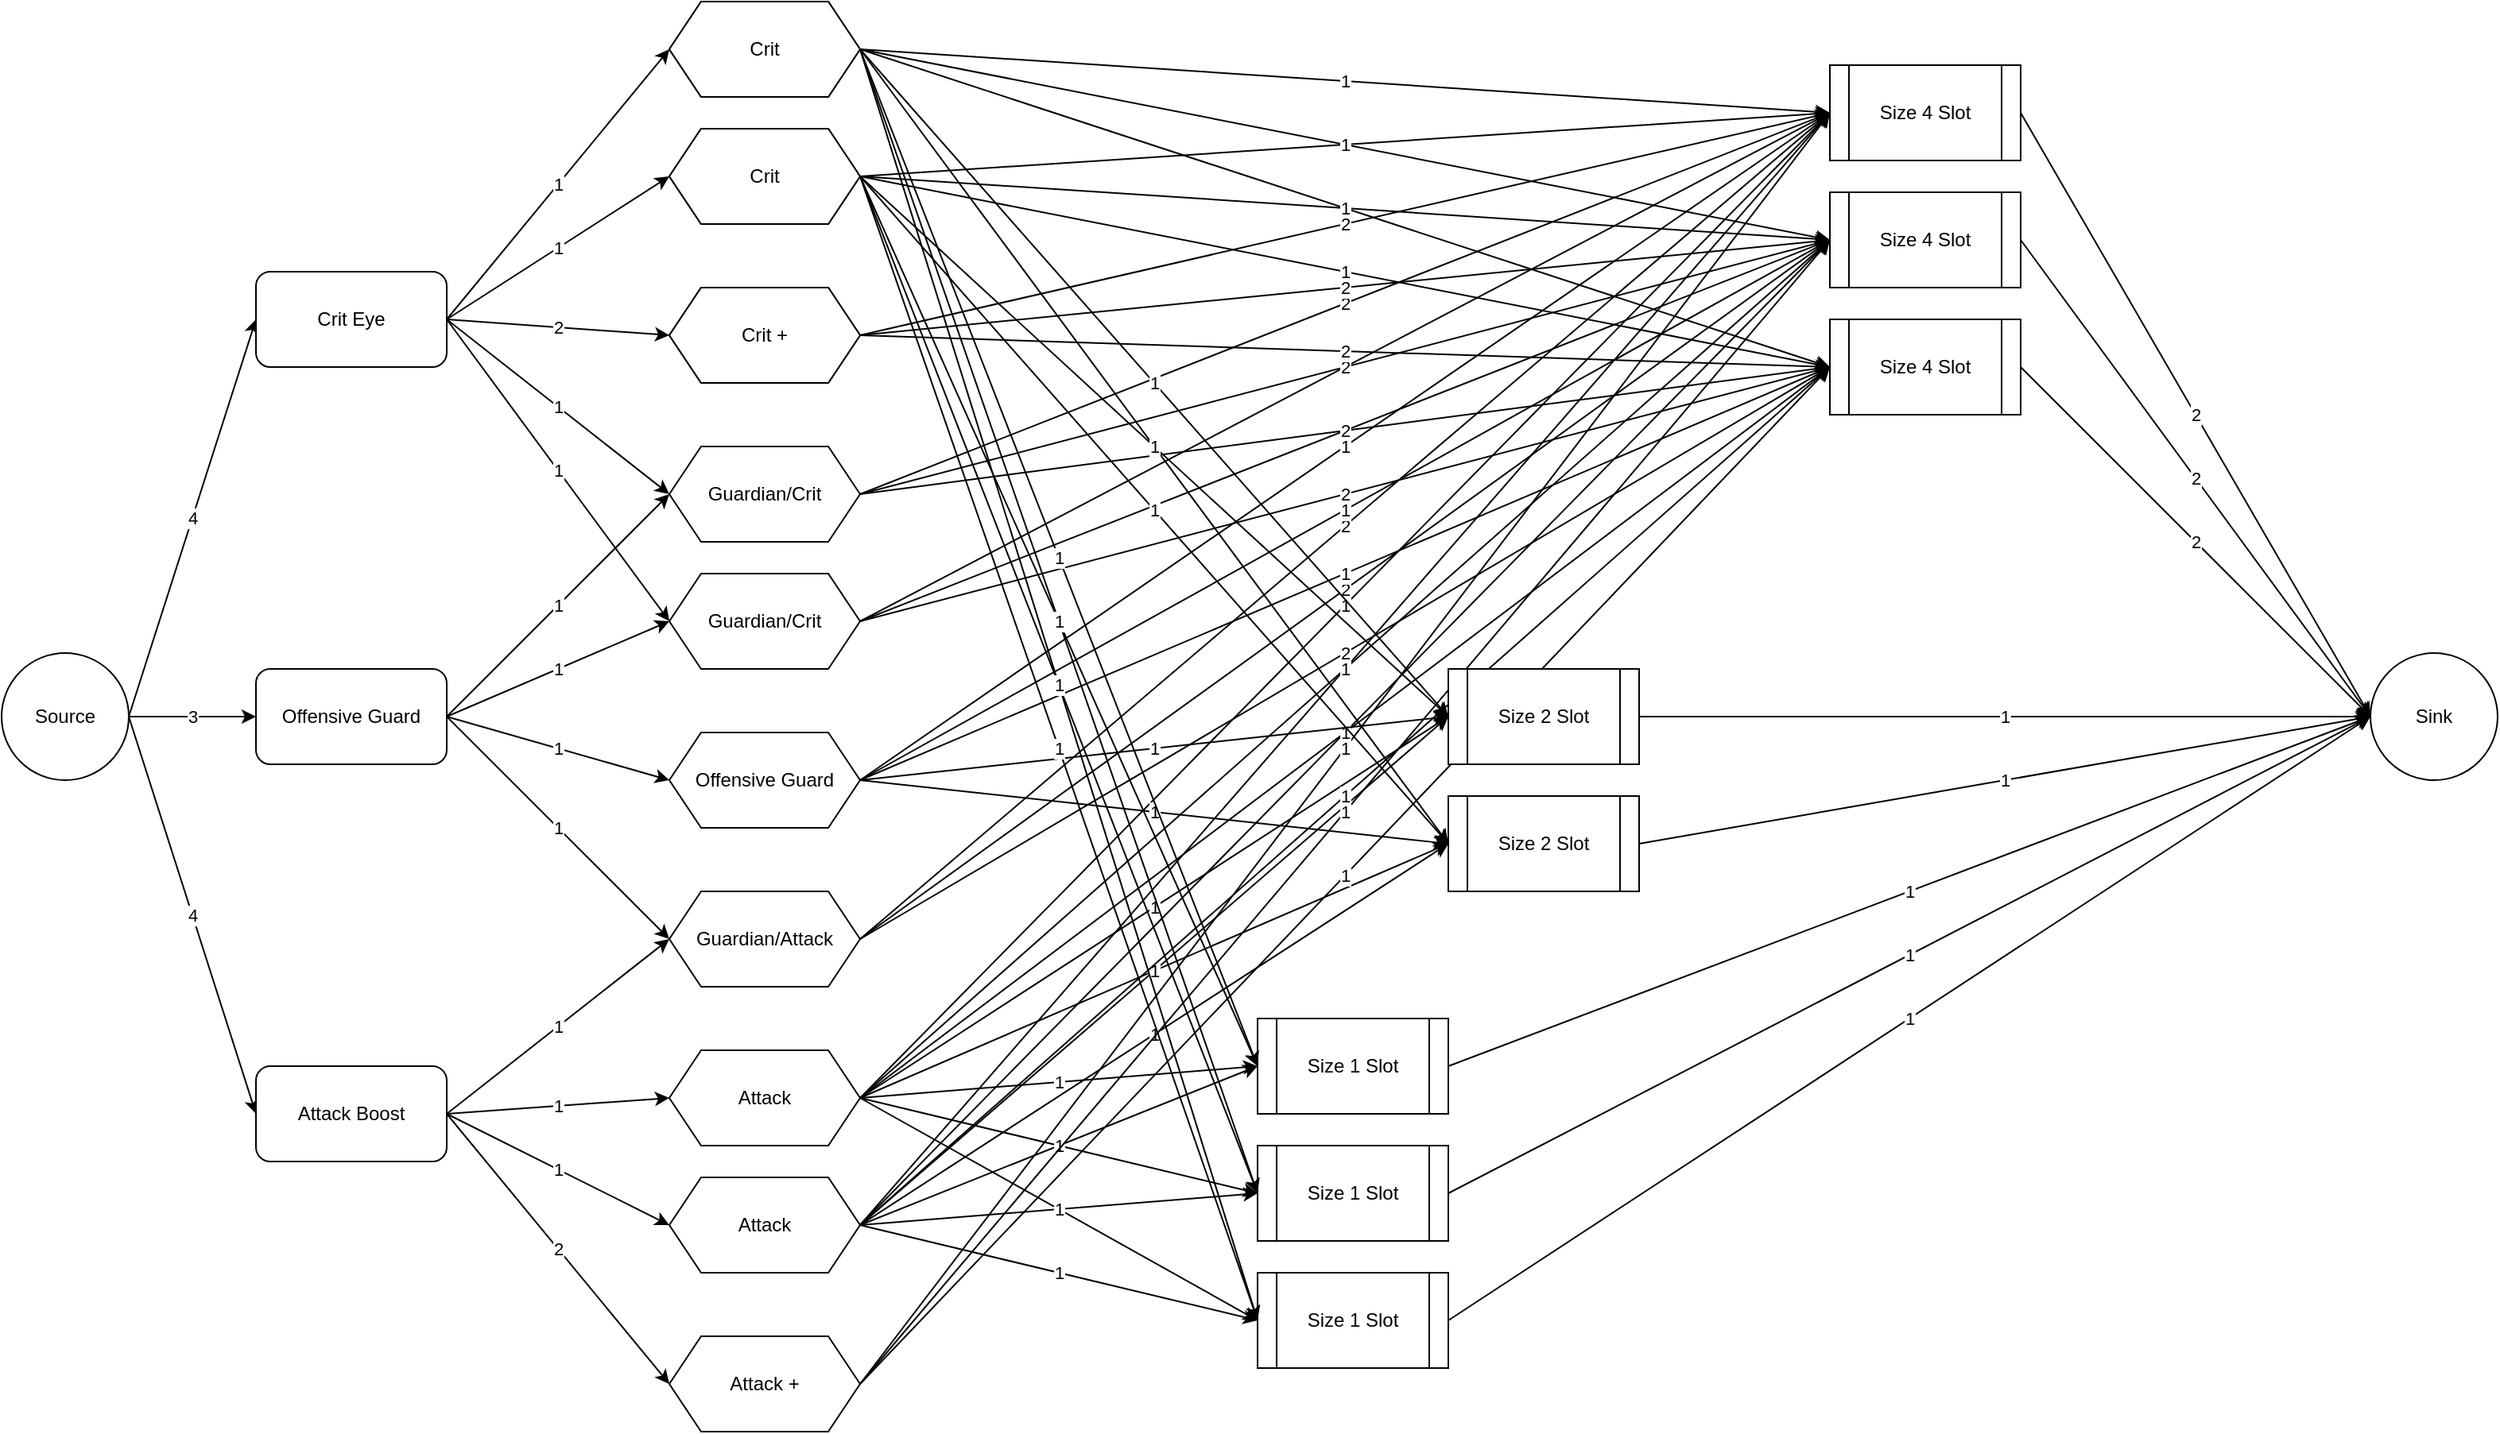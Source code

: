 <mxfile>
    <diagram id="NikWlxbI7AmODVCCGYXT" name="Page-1">
        <mxGraphModel dx="1737" dy="1113" grid="1" gridSize="10" guides="1" tooltips="1" connect="1" arrows="1" fold="1" page="1" pageScale="1" pageWidth="850" pageHeight="1100" math="0" shadow="0">
            <root>
                <mxCell id="0"/>
                <mxCell id="1" parent="0"/>
                <mxCell id="11" value="4" style="edgeStyle=none;html=1;exitX=1;exitY=0.5;exitDx=0;exitDy=0;entryX=0;entryY=0.5;entryDx=0;entryDy=0;" parent="1" source="2" target="5" edge="1">
                    <mxGeometry relative="1" as="geometry"/>
                </mxCell>
                <mxCell id="12" value="4" style="edgeStyle=none;html=1;exitX=1;exitY=0.5;exitDx=0;exitDy=0;entryX=0;entryY=0.5;entryDx=0;entryDy=0;" parent="1" source="2" target="4" edge="1">
                    <mxGeometry relative="1" as="geometry"/>
                </mxCell>
                <mxCell id="13" value="3" style="edgeStyle=none;html=1;exitX=1;exitY=0.5;exitDx=0;exitDy=0;entryX=0;entryY=0.5;entryDx=0;entryDy=0;" parent="1" source="2" target="8" edge="1">
                    <mxGeometry relative="1" as="geometry"/>
                </mxCell>
                <mxCell id="2" value="Source" style="ellipse;whiteSpace=wrap;html=1;aspect=fixed;" parent="1" vertex="1">
                    <mxGeometry x="330" y="700" width="80" height="80" as="geometry"/>
                </mxCell>
                <mxCell id="43" value="1" style="edgeStyle=none;html=1;exitX=1;exitY=0.5;exitDx=0;exitDy=0;entryX=0;entryY=0.5;entryDx=0;entryDy=0;" parent="1" source="4" target="17" edge="1">
                    <mxGeometry relative="1" as="geometry"/>
                </mxCell>
                <mxCell id="46" value="1" style="edgeStyle=none;html=1;exitX=1;exitY=0.5;exitDx=0;exitDy=0;entryX=0;entryY=0.5;entryDx=0;entryDy=0;" parent="1" source="4" target="25" edge="1">
                    <mxGeometry relative="1" as="geometry"/>
                </mxCell>
                <mxCell id="47" value="1" style="edgeStyle=none;html=1;exitX=1;exitY=0.5;exitDx=0;exitDy=0;entryX=0;entryY=0.5;entryDx=0;entryDy=0;" parent="1" source="4" target="27" edge="1">
                    <mxGeometry relative="1" as="geometry"/>
                </mxCell>
                <mxCell id="49" value="2" style="edgeStyle=none;html=1;exitX=1;exitY=0.5;exitDx=0;exitDy=0;entryX=0;entryY=0.5;entryDx=0;entryDy=0;" parent="1" source="4" target="29" edge="1">
                    <mxGeometry relative="1" as="geometry"/>
                </mxCell>
                <mxCell id="4" value="Attack Boost" style="rounded=1;whiteSpace=wrap;html=1;" parent="1" vertex="1">
                    <mxGeometry x="490" y="960" width="120" height="60" as="geometry"/>
                </mxCell>
                <mxCell id="35" value="1" style="edgeStyle=none;html=1;exitX=1;exitY=0.5;exitDx=0;exitDy=0;entryX=0;entryY=0.5;entryDx=0;entryDy=0;" parent="1" source="5" target="18" edge="1">
                    <mxGeometry relative="1" as="geometry"/>
                </mxCell>
                <mxCell id="36" value="1" style="edgeStyle=none;html=1;exitX=1;exitY=0.5;exitDx=0;exitDy=0;entryX=0;entryY=0.5;entryDx=0;entryDy=0;" parent="1" source="5" target="19" edge="1">
                    <mxGeometry relative="1" as="geometry"/>
                </mxCell>
                <mxCell id="38" value="1" style="edgeStyle=none;html=1;exitX=1;exitY=0.5;exitDx=0;exitDy=0;entryX=0;entryY=0.5;entryDx=0;entryDy=0;" parent="1" source="5" target="21" edge="1">
                    <mxGeometry relative="1" as="geometry"/>
                </mxCell>
                <mxCell id="39" value="1" style="edgeStyle=none;html=1;exitX=1;exitY=0.5;exitDx=0;exitDy=0;entryX=0;entryY=0.5;entryDx=0;entryDy=0;" parent="1" source="5" target="22" edge="1">
                    <mxGeometry relative="1" as="geometry"/>
                </mxCell>
                <mxCell id="40" value="2" style="edgeStyle=none;html=1;exitX=1;exitY=0.5;exitDx=0;exitDy=0;entryX=0;entryY=0.5;entryDx=0;entryDy=0;" parent="1" source="5" target="23" edge="1">
                    <mxGeometry relative="1" as="geometry"/>
                </mxCell>
                <mxCell id="5" value="Crit Eye" style="rounded=1;whiteSpace=wrap;html=1;" parent="1" vertex="1">
                    <mxGeometry x="490" y="460" width="120" height="60" as="geometry"/>
                </mxCell>
                <mxCell id="50" value="1" style="edgeStyle=none;html=1;exitX=1;exitY=0.5;exitDx=0;exitDy=0;entryX=0;entryY=0.5;entryDx=0;entryDy=0;" parent="1" source="8" target="30" edge="1">
                    <mxGeometry relative="1" as="geometry"/>
                </mxCell>
                <mxCell id="56" value="1" style="edgeStyle=none;html=1;exitX=1;exitY=0.5;exitDx=0;exitDy=0;entryX=0;entryY=0.5;entryDx=0;entryDy=0;" parent="1" source="8" target="18" edge="1">
                    <mxGeometry relative="1" as="geometry"/>
                </mxCell>
                <mxCell id="57" value="1" style="edgeStyle=none;html=1;exitX=1;exitY=0.5;exitDx=0;exitDy=0;entryX=0;entryY=0.5;entryDx=0;entryDy=0;" parent="1" source="8" target="19" edge="1">
                    <mxGeometry relative="1" as="geometry"/>
                </mxCell>
                <mxCell id="58" value="1" style="edgeStyle=none;html=1;exitX=1;exitY=0.5;exitDx=0;exitDy=0;entryX=0;entryY=0.5;entryDx=0;entryDy=0;" parent="1" source="8" target="17" edge="1">
                    <mxGeometry relative="1" as="geometry"/>
                </mxCell>
                <mxCell id="8" value="Offensive Guard" style="rounded=1;whiteSpace=wrap;html=1;" parent="1" vertex="1">
                    <mxGeometry x="490" y="710" width="120" height="60" as="geometry"/>
                </mxCell>
                <mxCell id="237" value="2" style="edgeStyle=none;html=1;exitX=1;exitY=0.5;exitDx=0;exitDy=0;entryX=0;entryY=0.5;entryDx=0;entryDy=0;" parent="1" source="17" target="173" edge="1">
                    <mxGeometry relative="1" as="geometry"/>
                </mxCell>
                <mxCell id="238" value="2" style="edgeStyle=none;html=1;exitX=1;exitY=0.5;exitDx=0;exitDy=0;entryX=0;entryY=0.5;entryDx=0;entryDy=0;" parent="1" source="17" target="172" edge="1">
                    <mxGeometry relative="1" as="geometry"/>
                </mxCell>
                <mxCell id="239" value="2" style="edgeStyle=none;html=1;exitX=1;exitY=0.5;exitDx=0;exitDy=0;entryX=0;entryY=0.5;entryDx=0;entryDy=0;" parent="1" source="17" target="171" edge="1">
                    <mxGeometry relative="1" as="geometry"/>
                </mxCell>
                <mxCell id="17" value="Guardian/Attack" style="shape=hexagon;perimeter=hexagonPerimeter2;whiteSpace=wrap;html=1;fixedSize=1;" parent="1" vertex="1">
                    <mxGeometry x="750" y="850" width="120" height="60" as="geometry"/>
                </mxCell>
                <mxCell id="208" value="2" style="edgeStyle=none;html=1;exitX=1;exitY=0.5;exitDx=0;exitDy=0;entryX=0;entryY=0.5;entryDx=0;entryDy=0;" parent="1" source="18" target="172" edge="1">
                    <mxGeometry relative="1" as="geometry"/>
                </mxCell>
                <mxCell id="211" value="2" style="edgeStyle=none;html=1;exitX=1;exitY=0.5;exitDx=0;exitDy=0;entryX=0;entryY=0.5;entryDx=0;entryDy=0;" parent="1" source="18" target="173" edge="1">
                    <mxGeometry relative="1" as="geometry"/>
                </mxCell>
                <mxCell id="212" value="2" style="edgeStyle=none;html=1;exitX=1;exitY=0.5;exitDx=0;exitDy=0;entryX=0;entryY=0.5;entryDx=0;entryDy=0;" parent="1" source="18" target="171" edge="1">
                    <mxGeometry relative="1" as="geometry"/>
                </mxCell>
                <mxCell id="18" value="Guardian/Crit" style="shape=hexagon;perimeter=hexagonPerimeter2;whiteSpace=wrap;html=1;fixedSize=1;" parent="1" vertex="1">
                    <mxGeometry x="750" y="570" width="120" height="60" as="geometry"/>
                </mxCell>
                <mxCell id="213" value="2" style="edgeStyle=none;html=1;exitX=1;exitY=0.5;exitDx=0;exitDy=0;entryX=0;entryY=0.5;entryDx=0;entryDy=0;" parent="1" source="19" target="173" edge="1">
                    <mxGeometry relative="1" as="geometry"/>
                </mxCell>
                <mxCell id="214" value="2" style="edgeStyle=none;html=1;exitX=1;exitY=0.5;exitDx=0;exitDy=0;entryX=0;entryY=0.5;entryDx=0;entryDy=0;" parent="1" source="19" target="172" edge="1">
                    <mxGeometry relative="1" as="geometry"/>
                </mxCell>
                <mxCell id="215" value="2" style="edgeStyle=none;html=1;exitX=1;exitY=0.5;exitDx=0;exitDy=0;entryX=0;entryY=0.5;entryDx=0;entryDy=0;" parent="1" source="19" target="171" edge="1">
                    <mxGeometry relative="1" as="geometry"/>
                </mxCell>
                <mxCell id="19" value="Guardian/Crit" style="shape=hexagon;perimeter=hexagonPerimeter2;whiteSpace=wrap;html=1;fixedSize=1;" parent="1" vertex="1">
                    <mxGeometry x="750" y="650" width="120" height="60" as="geometry"/>
                </mxCell>
                <mxCell id="21" value="Crit" style="shape=hexagon;perimeter=hexagonPerimeter2;whiteSpace=wrap;html=1;fixedSize=1;" parent="1" vertex="1">
                    <mxGeometry x="750" y="290" width="120" height="60" as="geometry"/>
                </mxCell>
                <mxCell id="22" value="Crit" style="shape=hexagon;perimeter=hexagonPerimeter2;whiteSpace=wrap;html=1;fixedSize=1;" parent="1" vertex="1">
                    <mxGeometry x="750" y="370" width="120" height="60" as="geometry"/>
                </mxCell>
                <mxCell id="23" value="Crit +" style="shape=hexagon;perimeter=hexagonPerimeter2;whiteSpace=wrap;html=1;fixedSize=1;" parent="1" vertex="1">
                    <mxGeometry x="750" y="470" width="120" height="60" as="geometry"/>
                </mxCell>
                <mxCell id="240" value="1" style="edgeStyle=none;html=1;exitX=1;exitY=0.5;exitDx=0;exitDy=0;entryX=0;entryY=0.5;entryDx=0;entryDy=0;" parent="1" source="25" target="173" edge="1">
                    <mxGeometry relative="1" as="geometry">
                        <mxPoint x="1290" y="878" as="targetPoint"/>
                    </mxGeometry>
                </mxCell>
                <mxCell id="241" value="1" style="edgeStyle=none;html=1;exitX=1;exitY=0.5;exitDx=0;exitDy=0;entryX=0;entryY=0.5;entryDx=0;entryDy=0;" parent="1" source="25" target="172" edge="1">
                    <mxGeometry relative="1" as="geometry"/>
                </mxCell>
                <mxCell id="242" value="1" style="edgeStyle=none;html=1;exitX=1;exitY=0.5;exitDx=0;exitDy=0;entryX=0;entryY=0.5;entryDx=0;entryDy=0;" parent="1" source="25" target="171" edge="1">
                    <mxGeometry relative="1" as="geometry"/>
                </mxCell>
                <mxCell id="243" value="1" style="edgeStyle=none;html=1;exitX=1;exitY=0.5;exitDx=0;exitDy=0;entryX=0;entryY=0.5;entryDx=0;entryDy=0;" parent="1" source="25" target="169" edge="1">
                    <mxGeometry relative="1" as="geometry"/>
                </mxCell>
                <mxCell id="244" value="1" style="edgeStyle=none;html=1;exitX=1;exitY=0.5;exitDx=0;exitDy=0;entryX=0;entryY=0.5;entryDx=0;entryDy=0;" parent="1" source="25" target="168" edge="1">
                    <mxGeometry relative="1" as="geometry"/>
                </mxCell>
                <mxCell id="245" value="1" style="edgeStyle=none;html=1;exitX=1;exitY=0.5;exitDx=0;exitDy=0;entryX=0;entryY=0.5;entryDx=0;entryDy=0;" parent="1" source="25" target="156" edge="1">
                    <mxGeometry relative="1" as="geometry"/>
                </mxCell>
                <mxCell id="246" value="1" style="edgeStyle=none;html=1;exitX=1;exitY=0.5;exitDx=0;exitDy=0;entryX=0;entryY=0.5;entryDx=0;entryDy=0;" parent="1" source="25" target="155" edge="1">
                    <mxGeometry relative="1" as="geometry"/>
                </mxCell>
                <mxCell id="247" value="1" style="edgeStyle=none;html=1;exitX=1;exitY=0.5;exitDx=0;exitDy=0;entryX=0;entryY=0.5;entryDx=0;entryDy=0;" parent="1" source="25" target="153" edge="1">
                    <mxGeometry relative="1" as="geometry"/>
                </mxCell>
                <mxCell id="25" value="Attack" style="shape=hexagon;perimeter=hexagonPerimeter2;whiteSpace=wrap;html=1;fixedSize=1;" parent="1" vertex="1">
                    <mxGeometry x="750" y="950" width="120" height="60" as="geometry"/>
                </mxCell>
                <mxCell id="248" value="1" style="edgeStyle=none;html=1;exitX=1;exitY=0.5;exitDx=0;exitDy=0;entryX=0;entryY=0.5;entryDx=0;entryDy=0;" parent="1" source="27" target="153" edge="1">
                    <mxGeometry relative="1" as="geometry"/>
                </mxCell>
                <mxCell id="249" value="1" style="edgeStyle=none;html=1;exitX=1;exitY=0.5;exitDx=0;exitDy=0;entryX=0;entryY=0.5;entryDx=0;entryDy=0;" parent="1" source="27" target="155" edge="1">
                    <mxGeometry relative="1" as="geometry"/>
                </mxCell>
                <mxCell id="250" value="1" style="edgeStyle=none;html=1;exitX=1;exitY=0.5;exitDx=0;exitDy=0;entryX=0;entryY=0.5;entryDx=0;entryDy=0;" parent="1" source="27" target="156" edge="1">
                    <mxGeometry relative="1" as="geometry"/>
                </mxCell>
                <mxCell id="251" value="1" style="edgeStyle=none;html=1;exitX=1;exitY=0.5;exitDx=0;exitDy=0;entryX=0;entryY=0.5;entryDx=0;entryDy=0;" parent="1" source="27" target="168" edge="1">
                    <mxGeometry relative="1" as="geometry"/>
                </mxCell>
                <mxCell id="252" value="1" style="edgeStyle=none;html=1;exitX=1;exitY=0.5;exitDx=0;exitDy=0;entryX=0;entryY=0.5;entryDx=0;entryDy=0;" parent="1" source="27" target="169" edge="1">
                    <mxGeometry relative="1" as="geometry"/>
                </mxCell>
                <mxCell id="253" value="1" style="edgeStyle=none;html=1;exitX=1;exitY=0.5;exitDx=0;exitDy=0;entryX=0;entryY=0.5;entryDx=0;entryDy=0;" parent="1" source="27" target="171" edge="1">
                    <mxGeometry relative="1" as="geometry"/>
                </mxCell>
                <mxCell id="254" value="1" style="edgeStyle=none;html=1;exitX=1;exitY=0.5;exitDx=0;exitDy=0;entryX=0;entryY=0.5;entryDx=0;entryDy=0;" parent="1" source="27" target="172" edge="1">
                    <mxGeometry relative="1" as="geometry"/>
                </mxCell>
                <mxCell id="255" value="1" style="edgeStyle=none;html=1;exitX=1;exitY=0.5;exitDx=0;exitDy=0;entryX=0;entryY=0.5;entryDx=0;entryDy=0;" parent="1" source="27" target="173" edge="1">
                    <mxGeometry relative="1" as="geometry"/>
                </mxCell>
                <mxCell id="27" value="Attack" style="shape=hexagon;perimeter=hexagonPerimeter2;whiteSpace=wrap;html=1;fixedSize=1;" parent="1" vertex="1">
                    <mxGeometry x="750" y="1030" width="120" height="60" as="geometry"/>
                </mxCell>
                <mxCell id="264" value="1" style="edgeStyle=none;html=1;exitX=1;exitY=0.5;exitDx=0;exitDy=0;entryX=0;entryY=0.5;entryDx=0;entryDy=0;" parent="1" source="29" target="171" edge="1">
                    <mxGeometry relative="1" as="geometry"/>
                </mxCell>
                <mxCell id="265" value="1" style="edgeStyle=none;html=1;exitX=1;exitY=0.5;exitDx=0;exitDy=0;entryX=0;entryY=0.5;entryDx=0;entryDy=0;" parent="1" source="29" target="173" edge="1">
                    <mxGeometry relative="1" as="geometry"/>
                </mxCell>
                <mxCell id="267" value="1" style="edgeStyle=none;html=1;exitX=1;exitY=0.5;exitDx=0;exitDy=0;entryX=0;entryY=0.5;entryDx=0;entryDy=0;" parent="1" source="29" target="172" edge="1">
                    <mxGeometry relative="1" as="geometry"/>
                </mxCell>
                <mxCell id="29" value="Attack +" style="shape=hexagon;perimeter=hexagonPerimeter2;whiteSpace=wrap;html=1;fixedSize=1;" parent="1" vertex="1">
                    <mxGeometry x="750" y="1130" width="120" height="60" as="geometry"/>
                </mxCell>
                <mxCell id="216" value="1" style="edgeStyle=none;html=1;exitX=1;exitY=0.5;exitDx=0;exitDy=0;entryX=0;entryY=0.5;entryDx=0;entryDy=0;" parent="1" source="30" target="169" edge="1">
                    <mxGeometry relative="1" as="geometry"/>
                </mxCell>
                <mxCell id="217" value="1" style="edgeStyle=none;html=1;exitX=1;exitY=0.5;exitDx=0;exitDy=0;entryX=0;entryY=0.5;entryDx=0;entryDy=0;" parent="1" source="30" target="173" edge="1">
                    <mxGeometry relative="1" as="geometry"/>
                </mxCell>
                <mxCell id="218" value="1" style="edgeStyle=none;html=1;exitX=1;exitY=0.5;exitDx=0;exitDy=0;entryX=0;entryY=0.5;entryDx=0;entryDy=0;" parent="1" source="30" target="172" edge="1">
                    <mxGeometry relative="1" as="geometry"/>
                </mxCell>
                <mxCell id="219" value="1" style="edgeStyle=none;html=1;exitX=1;exitY=0.5;exitDx=0;exitDy=0;entryX=0;entryY=0.5;entryDx=0;entryDy=0;" parent="1" source="30" target="171" edge="1">
                    <mxGeometry relative="1" as="geometry"/>
                </mxCell>
                <mxCell id="225" value="1" style="edgeStyle=none;html=1;exitX=1;exitY=0.5;exitDx=0;exitDy=0;entryX=0;entryY=0.5;entryDx=0;entryDy=0;" parent="1" source="30" target="168" edge="1">
                    <mxGeometry relative="1" as="geometry"/>
                </mxCell>
                <mxCell id="30" value="Offensive Guard" style="shape=hexagon;perimeter=hexagonPerimeter2;whiteSpace=wrap;html=1;fixedSize=1;" parent="1" vertex="1">
                    <mxGeometry x="750" y="750" width="120" height="60" as="geometry"/>
                </mxCell>
                <mxCell id="277" value="1" style="edgeStyle=none;html=1;exitX=1;exitY=0.5;exitDx=0;exitDy=0;entryX=0;entryY=0.5;entryDx=0;entryDy=0;" parent="1" source="153" target="269" edge="1">
                    <mxGeometry relative="1" as="geometry"/>
                </mxCell>
                <mxCell id="153" value="Size 1 Slot" style="shape=process;whiteSpace=wrap;html=1;backgroundOutline=1;" parent="1" vertex="1">
                    <mxGeometry x="1120" y="1090" width="120" height="60" as="geometry"/>
                </mxCell>
                <mxCell id="276" value="1" style="edgeStyle=none;html=1;exitX=1;exitY=0.5;exitDx=0;exitDy=0;entryX=0;entryY=0.5;entryDx=0;entryDy=0;" parent="1" source="155" target="269" edge="1">
                    <mxGeometry relative="1" as="geometry"/>
                </mxCell>
                <mxCell id="155" value="Size 1 Slot" style="shape=process;whiteSpace=wrap;html=1;backgroundOutline=1;" parent="1" vertex="1">
                    <mxGeometry x="1120" y="1010" width="120" height="60" as="geometry"/>
                </mxCell>
                <mxCell id="275" value="1" style="edgeStyle=none;html=1;exitX=1;exitY=0.5;exitDx=0;exitDy=0;entryX=0;entryY=0.5;entryDx=0;entryDy=0;" parent="1" source="156" target="269" edge="1">
                    <mxGeometry relative="1" as="geometry"/>
                </mxCell>
                <mxCell id="156" value="Size 1 Slot" style="shape=process;whiteSpace=wrap;html=1;backgroundOutline=1;" parent="1" vertex="1">
                    <mxGeometry x="1120" y="930" width="120" height="60" as="geometry"/>
                </mxCell>
                <mxCell id="274" value="1" style="edgeStyle=none;html=1;exitX=1;exitY=0.5;exitDx=0;exitDy=0;entryX=0;entryY=0.5;entryDx=0;entryDy=0;" parent="1" source="168" target="269" edge="1">
                    <mxGeometry relative="1" as="geometry"/>
                </mxCell>
                <mxCell id="168" value="Size 2 Slot" style="shape=process;whiteSpace=wrap;html=1;backgroundOutline=1;" parent="1" vertex="1">
                    <mxGeometry x="1240" y="790" width="120" height="60" as="geometry"/>
                </mxCell>
                <mxCell id="273" value="1" style="edgeStyle=none;html=1;exitX=1;exitY=0.5;exitDx=0;exitDy=0;entryX=0;entryY=0.5;entryDx=0;entryDy=0;" parent="1" source="169" target="269" edge="1">
                    <mxGeometry relative="1" as="geometry"/>
                </mxCell>
                <mxCell id="169" value="Size 2 Slot" style="shape=process;whiteSpace=wrap;html=1;backgroundOutline=1;" parent="1" vertex="1">
                    <mxGeometry x="1240" y="710" width="120" height="60" as="geometry"/>
                </mxCell>
                <mxCell id="272" value="2" style="edgeStyle=none;html=1;exitX=1;exitY=0.5;exitDx=0;exitDy=0;entryX=0;entryY=0.5;entryDx=0;entryDy=0;" parent="1" source="171" target="269" edge="1">
                    <mxGeometry relative="1" as="geometry"/>
                </mxCell>
                <mxCell id="171" value="Size 4 Slot" style="shape=process;whiteSpace=wrap;html=1;backgroundOutline=1;" parent="1" vertex="1">
                    <mxGeometry x="1480" y="490" width="120" height="60" as="geometry"/>
                </mxCell>
                <mxCell id="271" value="2" style="edgeStyle=none;html=1;exitX=1;exitY=0.5;exitDx=0;exitDy=0;entryX=0;entryY=0.5;entryDx=0;entryDy=0;" parent="1" source="172" target="269" edge="1">
                    <mxGeometry relative="1" as="geometry"/>
                </mxCell>
                <mxCell id="172" value="Size 4 Slot" style="shape=process;whiteSpace=wrap;html=1;backgroundOutline=1;" parent="1" vertex="1">
                    <mxGeometry x="1480" y="410" width="120" height="60" as="geometry"/>
                </mxCell>
                <mxCell id="270" value="2" style="edgeStyle=none;html=1;exitX=1;exitY=0.5;exitDx=0;exitDy=0;entryX=0;entryY=0.5;entryDx=0;entryDy=0;" parent="1" source="173" target="269" edge="1">
                    <mxGeometry relative="1" as="geometry"/>
                </mxCell>
                <mxCell id="173" value="Size 4 Slot" style="shape=process;whiteSpace=wrap;html=1;backgroundOutline=1;" parent="1" vertex="1">
                    <mxGeometry x="1480" y="330" width="120" height="60" as="geometry"/>
                </mxCell>
                <mxCell id="188" value="1" style="edgeStyle=none;html=1;exitX=1;exitY=0.5;exitDx=0;exitDy=0;entryX=0;entryY=0.5;entryDx=0;entryDy=0;" parent="1" source="175" target="173" edge="1">
                    <mxGeometry relative="1" as="geometry"/>
                </mxCell>
                <mxCell id="189" value="1" style="edgeStyle=none;html=1;exitX=1;exitY=0.5;exitDx=0;exitDy=0;entryX=0;entryY=0.5;entryDx=0;entryDy=0;" parent="1" source="175" target="172" edge="1">
                    <mxGeometry relative="1" as="geometry"/>
                </mxCell>
                <mxCell id="190" value="1" style="edgeStyle=none;html=1;exitX=1;exitY=0.5;exitDx=0;exitDy=0;entryX=0;entryY=0.5;entryDx=0;entryDy=0;" parent="1" source="175" target="171" edge="1">
                    <mxGeometry relative="1" as="geometry"/>
                </mxCell>
                <mxCell id="191" value="1" style="edgeStyle=none;html=1;exitX=1;exitY=0.5;exitDx=0;exitDy=0;entryX=0;entryY=0.5;entryDx=0;entryDy=0;" parent="1" source="175" target="169" edge="1">
                    <mxGeometry relative="1" as="geometry">
                        <mxPoint x="1680" y="1404.706" as="targetPoint"/>
                    </mxGeometry>
                </mxCell>
                <mxCell id="192" value="1" style="edgeStyle=none;html=1;exitX=1;exitY=0.5;exitDx=0;exitDy=0;entryX=0;entryY=0.5;entryDx=0;entryDy=0;" parent="1" source="175" target="168" edge="1">
                    <mxGeometry relative="1" as="geometry">
                        <mxPoint x="1420" y="1231.176" as="targetPoint"/>
                    </mxGeometry>
                </mxCell>
                <mxCell id="193" value="1" style="edgeStyle=none;html=1;exitX=1;exitY=0.5;exitDx=0;exitDy=0;entryX=0;entryY=0.5;entryDx=0;entryDy=0;" parent="1" source="175" target="156" edge="1">
                    <mxGeometry relative="1" as="geometry"/>
                </mxCell>
                <mxCell id="194" value="1" style="edgeStyle=none;html=1;exitX=1;exitY=0.5;exitDx=0;exitDy=0;entryX=0;entryY=0.5;entryDx=0;entryDy=0;" parent="1" source="175" target="155" edge="1">
                    <mxGeometry relative="1" as="geometry"/>
                </mxCell>
                <mxCell id="195" value="1" style="edgeStyle=none;html=1;exitX=1;exitY=0.5;exitDx=0;exitDy=0;entryX=0;entryY=0.5;entryDx=0;entryDy=0;" parent="1" source="175" target="153" edge="1">
                    <mxGeometry relative="1" as="geometry"/>
                </mxCell>
                <mxCell id="175" value="Crit" style="shape=hexagon;perimeter=hexagonPerimeter2;whiteSpace=wrap;html=1;fixedSize=1;" parent="1" vertex="1">
                    <mxGeometry x="750" y="290" width="120" height="60" as="geometry"/>
                </mxCell>
                <mxCell id="196" value="1" style="edgeStyle=none;html=1;exitX=1;exitY=0.5;exitDx=0;exitDy=0;entryX=0;entryY=0.5;entryDx=0;entryDy=0;" parent="1" source="176" target="173" edge="1">
                    <mxGeometry relative="1" as="geometry"/>
                </mxCell>
                <mxCell id="197" value="1" style="edgeStyle=none;html=1;exitX=1;exitY=0.5;exitDx=0;exitDy=0;entryX=0;entryY=0.5;entryDx=0;entryDy=0;" parent="1" source="176" target="172" edge="1">
                    <mxGeometry relative="1" as="geometry"/>
                </mxCell>
                <mxCell id="198" value="1" style="edgeStyle=none;html=1;exitX=1;exitY=0.5;exitDx=0;exitDy=0;entryX=0;entryY=0.5;entryDx=0;entryDy=0;" parent="1" source="176" target="171" edge="1">
                    <mxGeometry relative="1" as="geometry"/>
                </mxCell>
                <mxCell id="199" value="1" style="edgeStyle=none;html=1;exitX=1;exitY=0.5;exitDx=0;exitDy=0;entryX=0;entryY=0.5;entryDx=0;entryDy=0;" parent="1" source="176" target="169" edge="1">
                    <mxGeometry relative="1" as="geometry"/>
                </mxCell>
                <mxCell id="200" value="1" style="edgeStyle=none;html=1;exitX=1;exitY=0.5;exitDx=0;exitDy=0;entryX=0;entryY=0.5;entryDx=0;entryDy=0;" parent="1" source="176" target="168" edge="1">
                    <mxGeometry x="0.0" relative="1" as="geometry">
                        <mxPoint as="offset"/>
                    </mxGeometry>
                </mxCell>
                <mxCell id="201" value="1" style="edgeStyle=none;html=1;exitX=1;exitY=0.5;exitDx=0;exitDy=0;entryX=0;entryY=0.5;entryDx=0;entryDy=0;" parent="1" source="176" target="156" edge="1">
                    <mxGeometry relative="1" as="geometry"/>
                </mxCell>
                <mxCell id="202" value="1" style="edgeStyle=none;html=1;exitX=1;exitY=0.5;exitDx=0;exitDy=0;entryX=0;entryY=0.5;entryDx=0;entryDy=0;" parent="1" source="176" target="155" edge="1">
                    <mxGeometry relative="1" as="geometry"/>
                </mxCell>
                <mxCell id="203" value="1" style="edgeStyle=none;html=1;exitX=1;exitY=0.5;exitDx=0;exitDy=0;entryX=0;entryY=0.5;entryDx=0;entryDy=0;" parent="1" source="176" target="153" edge="1">
                    <mxGeometry relative="1" as="geometry"/>
                </mxCell>
                <mxCell id="176" value="Crit" style="shape=hexagon;perimeter=hexagonPerimeter2;whiteSpace=wrap;html=1;fixedSize=1;" parent="1" vertex="1">
                    <mxGeometry x="750" y="370" width="120" height="60" as="geometry"/>
                </mxCell>
                <mxCell id="204" value="2" style="edgeStyle=none;html=1;exitX=1;exitY=0.5;exitDx=0;exitDy=0;entryX=0;entryY=0.5;entryDx=0;entryDy=0;" parent="1" source="177" target="173" edge="1">
                    <mxGeometry relative="1" as="geometry">
                        <mxPoint x="1490" y="440" as="targetPoint"/>
                    </mxGeometry>
                </mxCell>
                <mxCell id="205" value="2" style="edgeStyle=none;html=1;exitX=1;exitY=0.5;exitDx=0;exitDy=0;entryX=0;entryY=0.5;entryDx=0;entryDy=0;" parent="1" source="177" target="172" edge="1">
                    <mxGeometry relative="1" as="geometry"/>
                </mxCell>
                <mxCell id="206" value="2" style="edgeStyle=none;html=1;exitX=1;exitY=0.5;exitDx=0;exitDy=0;entryX=0;entryY=0.5;entryDx=0;entryDy=0;" parent="1" source="177" target="171" edge="1">
                    <mxGeometry relative="1" as="geometry"/>
                </mxCell>
                <mxCell id="177" value="Crit +" style="shape=hexagon;perimeter=hexagonPerimeter2;whiteSpace=wrap;html=1;fixedSize=1;" parent="1" vertex="1">
                    <mxGeometry x="750" y="470" width="120" height="60" as="geometry"/>
                </mxCell>
                <mxCell id="269" value="Sink" style="ellipse;whiteSpace=wrap;html=1;aspect=fixed;" parent="1" vertex="1">
                    <mxGeometry x="1820" y="700" width="80" height="80" as="geometry"/>
                </mxCell>
            </root>
        </mxGraphModel>
    </diagram>
</mxfile>